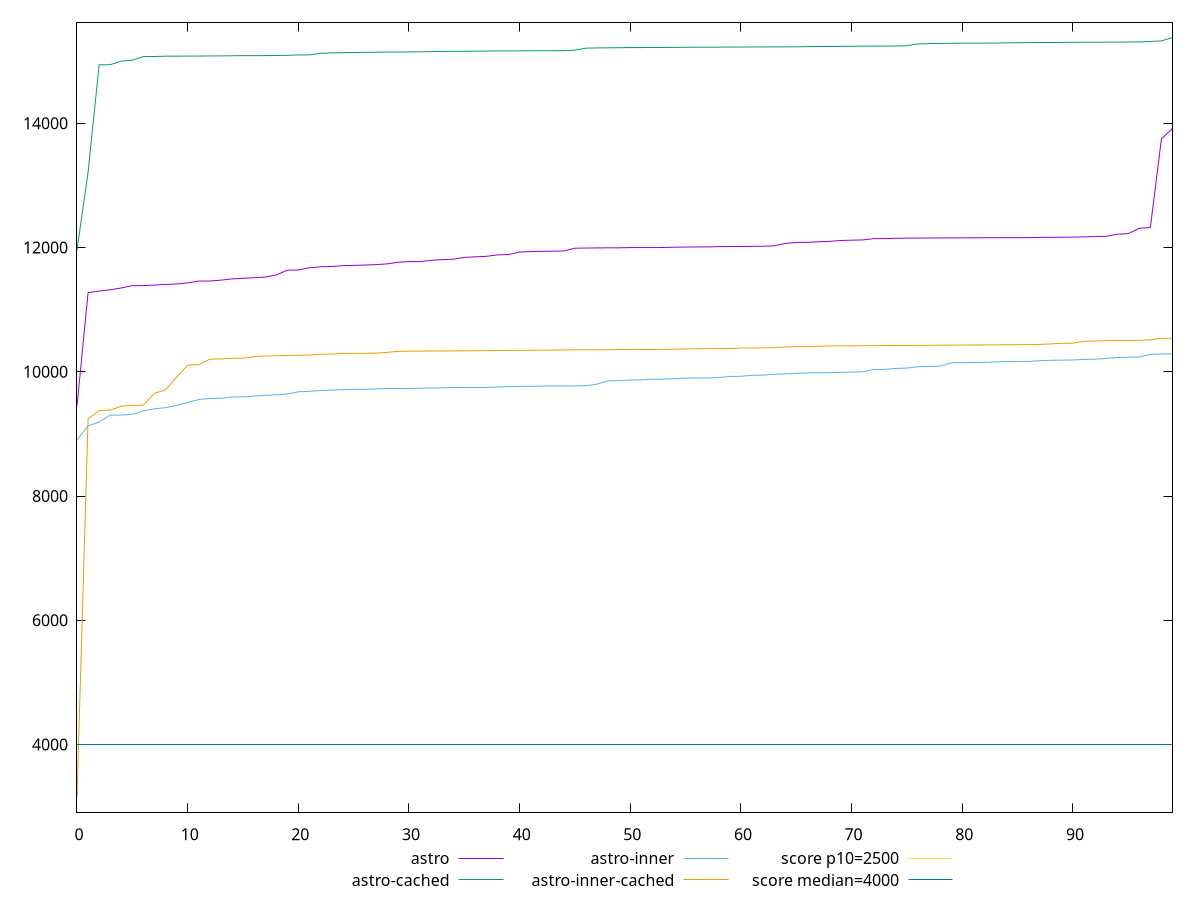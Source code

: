 reset

$astro <<EOF
0 9449.958999999999
1 11273.456
2 11299.9565
3 11320.8405
4 11349.9375
5 11387.316499999997
6 11388.5245
7 11396.418000000001
8 11406.754499999997
9 11413.329000000002
10 11431.073
11 11460.965999999999
12 11461.270499999997
13 11475.792999999998
14 11495.7175
15 11505.820500000002
16 11514.148999999998
17 11524.857
18 11558.581499999998
19 11636.159
20 11638.884
21 11674.26
22 11690.202000000001
23 11695.2575
24 11708.844500000001
25 11713.4105
26 11718.682499999999
27 11725.196500000002
28 11737.136
29 11763.304
30 11774.370499999997
31 11774.724999999999
32 11794.7945
33 11805.813999999998
34 11813.068
35 11842.091
36 11851.198499999999
37 11859.0985
38 11882.476500000002
39 11886.994499999999
40 11928.390500000001
41 11935.539
42 11939.9755
43 11941.567500000001
44 11945.283
45 11990.185999999998
46 11992.3425
47 11994.522
48 11995.694
49 11995.966499999999
50 11999.938999999998
51 12000.068499999998
52 12000.220500000001
53 12000.7755
54 12006.0315
55 12008.301500000001
56 12010.096000000001
57 12010.717999999999
58 12014.986
59 12016.622000000001
60 12017.8705
61 12018.953000000001
62 12022.07
63 12027.709
64 12066.438999999997
65 12082.091499999997
66 12083.753
67 12093.847500000002
68 12099.609
69 12113.84
70 12119.1315
71 12123.023500000001
72 12143.4025
73 12144.180999999997
74 12149.371499999997
75 12151.592
76 12153.132000000001
77 12153.679500000002
78 12155.0655
79 12155.550499999998
80 12156.9565
81 12157.244000000002
82 12158.336999999998
83 12159.2535
84 12159.557999999999
85 12159.84
86 12160.533
87 12164.429499999998
88 12165.723999999998
89 12166.071
90 12167.616999999998
91 12172.2965
92 12178.376
93 12181.0945
94 12214.740000000002
95 12224.699000000004
96 12310.6405
97 12321.873
98 13748.761000000002
99 13917.8065
EOF

$astroCached <<EOF
0 11963.312000000002
1 13210.142500000002
2 14941.964
3 14943.402750000003
4 15000.5985
5 15015.121500000001
6 15067.365999999998
7 15067.3815
8 15080.444000000001
9 15080.81785
10 15081.916500000001
11 15082.43635
12 15084.276999999998
13 15085.249799999998
14 15086.988000000001
15 15089.131500000001
16 15089.45965
17 15089.836
18 15091.858999999997
19 15094.168349999998
20 15100.989049999998
21 15101.640900000002
22 15126.8275
23 15134.1345
24 15136.9225
25 15140.3165
26 15141.231
27 15144.662999999997
28 15146.9045
29 15147.390000000001
30 15149.708000000002
31 15151.047499999997
32 15153.246500000003
33 15156.633000000002
34 15158.413000000002
35 15158.866500000002
36 15160.906499999997
37 15162.5385
38 15165.359650000002
39 15165.647999999997
40 15166.1555
41 15167.175500000001
42 15167.2535
43 15168.493
44 15168.594550000002
45 15177.86605
46 15210.077499999998
47 15213.4875
48 15215.226
49 15216.899500000003
50 15219.0245
51 15219.465500000002
52 15220.266499999998
53 15220.550499999998
54 15221.272
55 15223.897500000001
56 15225.1535
57 15225.702000000001
58 15226.1535
59 15227.039999999999
60 15227.698499999999
61 15228.951500000003
62 15229.139499999997
63 15229.798999999999
64 15230.361500000003
65 15231.104500000001
66 15234.753500000003
67 15236.270499999999
68 15236.581900000001
69 15237.099000000002
70 15241.014999999996
71 15241.635500000002
72 15242.151499999998
73 15243.196999999996
74 15245.0405
75 15249.357999999997
76 15277.646
77 15282.459499999997
78 15286.114000000001
79 15286.900000000001
80 15289.4615
81 15289.868499999997
82 15290.5245
83 15290.895
84 15294.898999999998
85 15297.2685
86 15298.601999999999
87 15300.3575
88 15303.887
89 15303.917
90 15304.135999999999
91 15304.567500000001
92 15305.0245
93 15305.6605
94 15306.029999999995
95 15308.941499999997
96 15309.044999999998
97 15317.315999999997
98 15325.770499999997
99 15381.359
EOF

$astroInner <<EOF
0 8899.86
1 9130.943500000001
2 9191.760999999999
3 9303.5195
4 9304.070500000002
5 9316.288500000002
6 9371.237
7 9405.2835
8 9423.147
9 9460.450499999999
10 9506.521
11 9553.811999999998
12 9571.372
13 9574.569200000002
14 9595.908500000001
15 9596.937
16 9610.481
17 9620.128600000002
18 9631.938
19 9642.307
20 9679.2255
21 9685.8
22 9698.840500000002
23 9704.231650000002
24 9713.367499999998
25 9716.831999999999
26 9718.189999999999
27 9725.1334
28 9731.555999999999
29 9736.700499999997
30 9736.7295
31 9737.5625
32 9738.3845
33 9741.079999999998
34 9746.9745
35 9748.441200000001
36 9748.95295
37 9749.223999999998
38 9755.263499999997
39 9761.656000000003
40 9765.48
41 9765.511499999999
42 9770.847500000003
43 9771.348999999998
44 9771.720999999998
45 9773.344000000001
46 9776.069
47 9802.9145
48 9855.478
49 9857.2485
50 9868.89
51 9871.00195
52 9881.655
53 9882.58235
54 9889.361
55 9899.428349999998
56 9899.873
57 9901.643650000002
58 9906.717
59 9926.6885
60 9927.939999999999
61 9944.858
62 9946.836
63 9960.981899999999
64 9966.889900000002
65 9976.2382
66 9981.301
67 9985.3365
68 9985.954399999997
69 9991.467
70 9995.4575
71 10000.376450000003
72 10036.829000000002
73 10039.52985
74 10054.579
75 10060.628500000003
76 10081.699
77 10086.547999999999
78 10093.720000000001
79 10144.671450000002
80 10147.203999999998
81 10150.430949999998
82 10152.130000000001
83 10160.992699999999
84 10164.274500000001
85 10167.4025
86 10167.424500000001
87 10178.8275
88 10185.314400000001
89 10189.131000000001
90 10190.943800000001
91 10200.5721
92 10202.97875
93 10215.4035
94 10230.613399999998
95 10235.233499999998
96 10237.20815
97 10281.10855
98 10286.991
99 10289.085499999997
EOF

$astroInnerCached <<EOF
0 3154.3100000000004
1 9242.134
2 9375.839999999997
3 9384.974999999999
4 9446.903000000002
5 9460.038000000002
6 9463.800499999998
7 9654.989000000001
8 9710.8525
9 9915.309000000001
10 10104.947499999998
11 10117.999000000002
12 10203.148499999998
13 10207.135799999998
14 10218.45625
15 10220.123
16 10243.8795
17 10255.469000000001
18 10258.072000000004
19 10263.850899999998
20 10267.528900000001
21 10269.099000000002
22 10282.752499999999
23 10285.658
24 10294.3995
25 10297.807499999999
26 10298.178949999998
27 10301.55215
28 10312.148999999998
29 10329.572500000004
30 10332.496
31 10333.5157
32 10335.237426171258
33 10335.925000000001
34 10336.836
35 10337.999000000002
36 10338.8555
37 10340.6678
38 10343.711249999997
39 10345.190999999999
40 10346.39805
41 10347.012999999999
42 10349.226499999999
43 10349.414
44 10353.104999999998
45 10353.168999999998
46 10354.198500000002
47 10354.924699999998
48 10355.624700000002
49 10358.948499999999
50 10360.9925
51 10361.884499999998
52 10361.9025
53 10362.11365
54 10364.38695
55 10367.915
56 10371.24685
57 10372.968499999999
58 10373.802000000003
59 10373.959485314273
60 10382.656500000001
61 10384.249999999998
62 10385.685850000002
63 10388.206999999999
64 10400.248499999998
65 10403.554299999998
66 10407.352999999997
67 10410.830500000004
68 10417.260499999999
69 10417.895499999999
70 10418.3085
71 10419.9265
72 10420.457999999999
73 10423.539
74 10423.892999999998
75 10424.841499999995
76 10426.234499999999
77 10427.214500000002
78 10428.976999999999
79 10430.1735
80 10431.171
81 10432.046749999998
82 10433.458999999999
83 10433.94125
84 10435.45475
85 10436.635499999999
86 10438.487999999998
87 10441.177500000002
88 10449.324499999997
89 10459.598999999998
90 10461.085499999997
91 10494.436000000002
92 10495.262499999999
93 10501.3255
94 10504.987999999998
95 10505.1625
96 10505.624500000002
97 10516.563999999998
98 10537.625500000002
99 10541.802
EOF

set key outside below
set xrange [0:99]
set yrange [2909.7690200000006:15625.89998]
set trange [2909.7690200000006:15625.89998]
set terminal svg size 640, 560 enhanced background rgb 'white'
set output "reports/report_00033_2021-03-01T14-23-16.841Z/largest-contentful-paint/comparison/sorted/all_raw.svg"

plot $astro title "astro" with line, \
     $astroCached title "astro-cached" with line, \
     $astroInner title "astro-inner" with line, \
     $astroInnerCached title "astro-inner-cached" with line, \
     2500 title "score p10=2500", \
     4000 title "score median=4000"

reset
